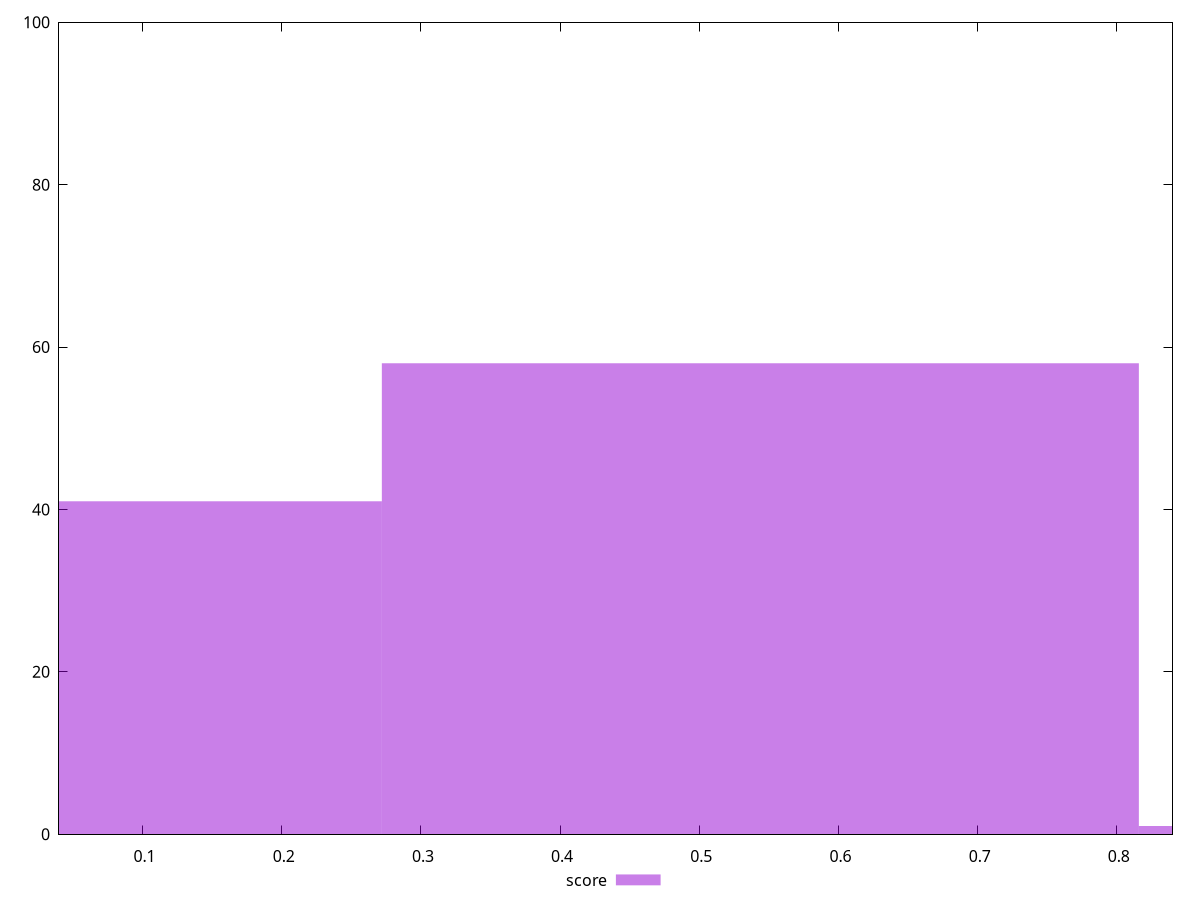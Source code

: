 reset

$score <<EOF
0.543889332959063 58
0 41
1.087778665918126 1
EOF

set key outside below
set boxwidth 0.543889332959063
set xrange [0.04:0.84]
set yrange [0:100]
set trange [0:100]
set style fill transparent solid 0.5 noborder
set terminal svg size 640, 490 enhanced background rgb 'white'
set output "report_00009_2021-02-08T22-37-41.559Z/first-meaningful-paint/samples/pages/score/histogram.svg"

plot $score title "score" with boxes

reset

